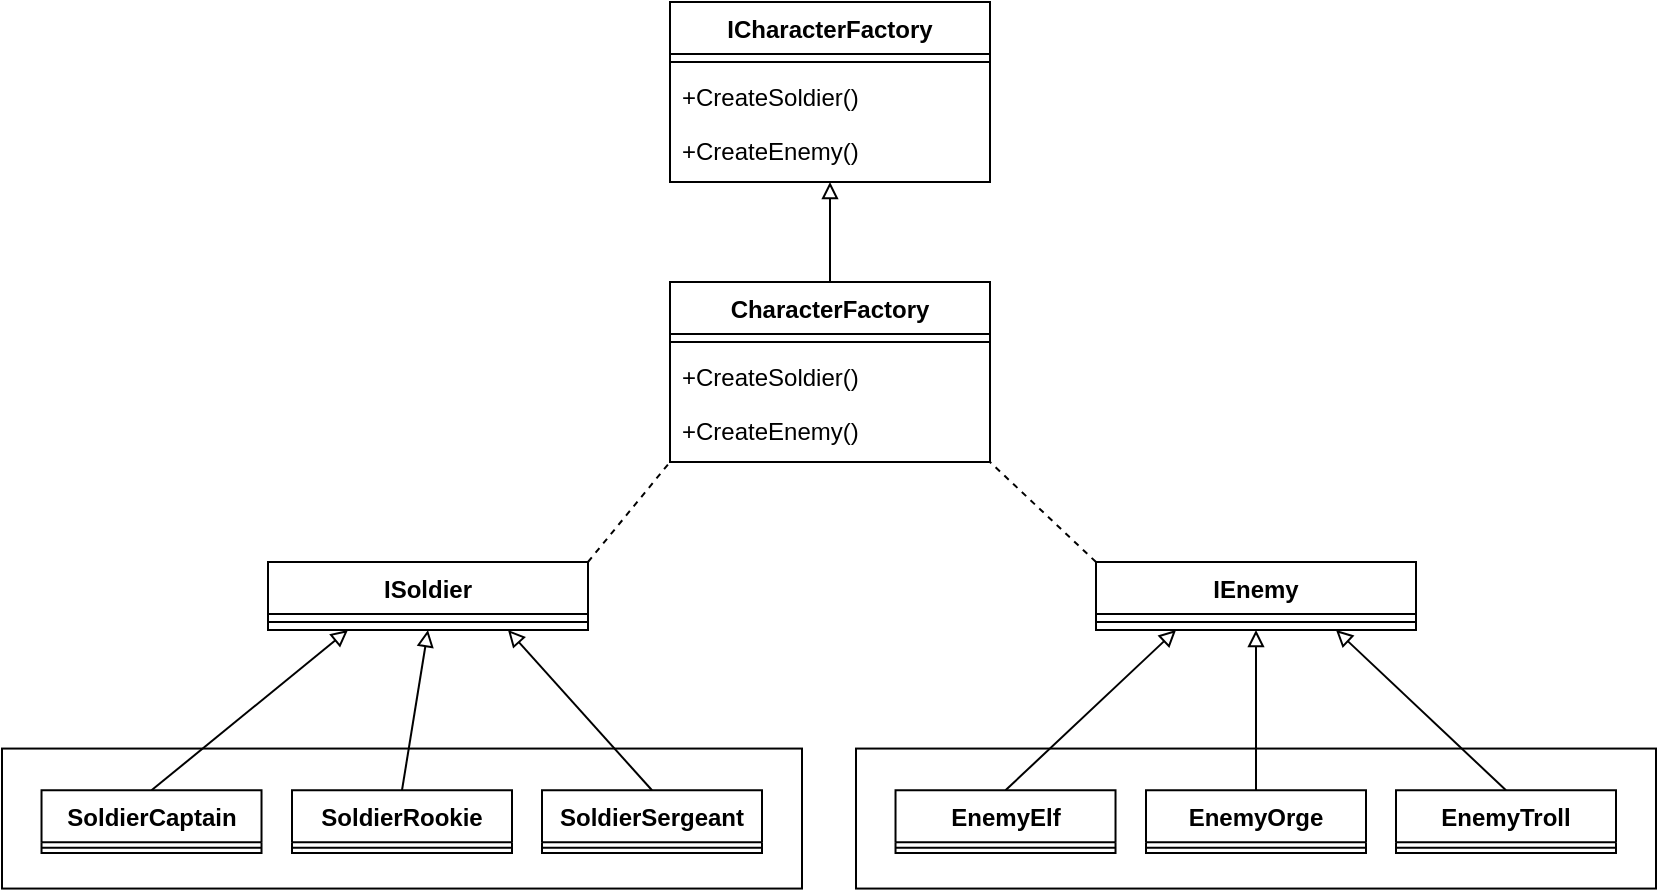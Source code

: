 <mxfile version="22.1.11" type="device">
  <diagram name="第 1 页" id="07GWHyNbt49bi2NPbN8q">
    <mxGraphModel dx="1418" dy="828" grid="1" gridSize="10" guides="1" tooltips="1" connect="1" arrows="1" fold="1" page="1" pageScale="1" pageWidth="827" pageHeight="1169" math="0" shadow="0">
      <root>
        <mxCell id="0" />
        <mxCell id="1" parent="0" />
        <mxCell id="kh7cDkiKzAfqZaIAuk_8-130" value="" style="rounded=0;whiteSpace=wrap;html=1;container=1;" parent="1" vertex="1">
          <mxGeometry y="413.28" width="400" height="70" as="geometry" />
        </mxCell>
        <mxCell id="kh7cDkiKzAfqZaIAuk_8-139" value="SoldierCaptain" style="swimlane;fontStyle=1;align=center;verticalAlign=top;childLayout=stackLayout;horizontal=1;startSize=26;horizontalStack=0;resizeParent=1;resizeParentMax=0;resizeLast=0;collapsible=1;marginBottom=0;whiteSpace=wrap;html=1;" parent="kh7cDkiKzAfqZaIAuk_8-130" vertex="1">
          <mxGeometry x="19.76" y="20.86" width="110" height="31.385" as="geometry" />
        </mxCell>
        <mxCell id="kh7cDkiKzAfqZaIAuk_8-141" value="" style="line;strokeWidth=1;fillColor=none;align=left;verticalAlign=middle;spacingTop=-1;spacingLeft=3;spacingRight=3;rotatable=0;labelPosition=right;points=[];portConstraint=eastwest;strokeColor=inherit;" parent="kh7cDkiKzAfqZaIAuk_8-139" vertex="1">
          <mxGeometry y="26" width="110" height="5.385" as="geometry" />
        </mxCell>
        <mxCell id="kh7cDkiKzAfqZaIAuk_8-151" value="SoldierRookie" style="swimlane;fontStyle=1;align=center;verticalAlign=top;childLayout=stackLayout;horizontal=1;startSize=26;horizontalStack=0;resizeParent=1;resizeParentMax=0;resizeLast=0;collapsible=1;marginBottom=0;whiteSpace=wrap;html=1;" parent="kh7cDkiKzAfqZaIAuk_8-130" vertex="1">
          <mxGeometry x="145" y="20.86" width="110" height="31.385" as="geometry" />
        </mxCell>
        <mxCell id="kh7cDkiKzAfqZaIAuk_8-152" value="" style="line;strokeWidth=1;fillColor=none;align=left;verticalAlign=middle;spacingTop=-1;spacingLeft=3;spacingRight=3;rotatable=0;labelPosition=right;points=[];portConstraint=eastwest;strokeColor=inherit;" parent="kh7cDkiKzAfqZaIAuk_8-151" vertex="1">
          <mxGeometry y="26" width="110" height="5.385" as="geometry" />
        </mxCell>
        <mxCell id="kh7cDkiKzAfqZaIAuk_8-153" value="SoldierSergeant" style="swimlane;fontStyle=1;align=center;verticalAlign=top;childLayout=stackLayout;horizontal=1;startSize=26;horizontalStack=0;resizeParent=1;resizeParentMax=0;resizeLast=0;collapsible=1;marginBottom=0;whiteSpace=wrap;html=1;" parent="kh7cDkiKzAfqZaIAuk_8-130" vertex="1">
          <mxGeometry x="270" y="20.86" width="110" height="31.385" as="geometry" />
        </mxCell>
        <mxCell id="kh7cDkiKzAfqZaIAuk_8-154" value="" style="line;strokeWidth=1;fillColor=none;align=left;verticalAlign=middle;spacingTop=-1;spacingLeft=3;spacingRight=3;rotatable=0;labelPosition=right;points=[];portConstraint=eastwest;strokeColor=inherit;" parent="kh7cDkiKzAfqZaIAuk_8-153" vertex="1">
          <mxGeometry y="26" width="110" height="5.385" as="geometry" />
        </mxCell>
        <mxCell id="kh7cDkiKzAfqZaIAuk_8-1" value="ICharacterFactory" style="swimlane;fontStyle=1;align=center;verticalAlign=top;childLayout=stackLayout;horizontal=1;startSize=26;horizontalStack=0;resizeParent=1;resizeParentMax=0;resizeLast=0;collapsible=1;marginBottom=0;whiteSpace=wrap;html=1;" parent="1" vertex="1">
          <mxGeometry x="334" y="40" width="160" height="90" as="geometry" />
        </mxCell>
        <mxCell id="kh7cDkiKzAfqZaIAuk_8-3" value="" style="line;strokeWidth=1;fillColor=none;align=left;verticalAlign=middle;spacingTop=-1;spacingLeft=3;spacingRight=3;rotatable=0;labelPosition=right;points=[];portConstraint=eastwest;strokeColor=inherit;" parent="kh7cDkiKzAfqZaIAuk_8-1" vertex="1">
          <mxGeometry y="26" width="160" height="8" as="geometry" />
        </mxCell>
        <mxCell id="kh7cDkiKzAfqZaIAuk_8-4" value="+CreateSoldier()" style="text;strokeColor=none;fillColor=none;align=left;verticalAlign=top;spacingLeft=4;spacingRight=4;overflow=hidden;rotatable=0;points=[[0,0.5],[1,0.5]];portConstraint=eastwest;whiteSpace=wrap;html=1;" parent="kh7cDkiKzAfqZaIAuk_8-1" vertex="1">
          <mxGeometry y="34" width="160" height="26" as="geometry" />
        </mxCell>
        <mxCell id="kh7cDkiKzAfqZaIAuk_8-5" value="+CreateEnemy()" style="text;html=1;strokeColor=none;fillColor=none;align=left;verticalAlign=middle;whiteSpace=wrap;rounded=0;spacingLeft=4;spacingRight=4;" parent="kh7cDkiKzAfqZaIAuk_8-1" vertex="1">
          <mxGeometry y="60" width="160" height="30" as="geometry" />
        </mxCell>
        <mxCell id="kh7cDkiKzAfqZaIAuk_8-176" style="edgeStyle=none;rounded=0;orthogonalLoop=1;jettySize=auto;html=1;exitX=0.5;exitY=0;exitDx=0;exitDy=0;entryX=0.5;entryY=1;entryDx=0;entryDy=0;endArrow=block;endFill=0;" parent="1" source="kh7cDkiKzAfqZaIAuk_8-11" target="kh7cDkiKzAfqZaIAuk_8-5" edge="1">
          <mxGeometry relative="1" as="geometry" />
        </mxCell>
        <mxCell id="kh7cDkiKzAfqZaIAuk_8-11" value="CharacterFactory" style="swimlane;fontStyle=1;align=center;verticalAlign=top;childLayout=stackLayout;horizontal=1;startSize=26;horizontalStack=0;resizeParent=1;resizeParentMax=0;resizeLast=0;collapsible=1;marginBottom=0;whiteSpace=wrap;html=1;" parent="1" vertex="1">
          <mxGeometry x="334" y="180" width="160" height="90" as="geometry" />
        </mxCell>
        <mxCell id="kh7cDkiKzAfqZaIAuk_8-12" value="" style="line;strokeWidth=1;fillColor=none;align=left;verticalAlign=middle;spacingTop=-1;spacingLeft=3;spacingRight=3;rotatable=0;labelPosition=right;points=[];portConstraint=eastwest;strokeColor=inherit;" parent="kh7cDkiKzAfqZaIAuk_8-11" vertex="1">
          <mxGeometry y="26" width="160" height="8" as="geometry" />
        </mxCell>
        <mxCell id="kh7cDkiKzAfqZaIAuk_8-13" value="+CreateSoldier()" style="text;strokeColor=none;fillColor=none;align=left;verticalAlign=top;spacingLeft=4;spacingRight=4;overflow=hidden;rotatable=0;points=[[0,0.5],[1,0.5]];portConstraint=eastwest;whiteSpace=wrap;html=1;" parent="kh7cDkiKzAfqZaIAuk_8-11" vertex="1">
          <mxGeometry y="34" width="160" height="26" as="geometry" />
        </mxCell>
        <mxCell id="kh7cDkiKzAfqZaIAuk_8-14" value="+CreateEnemy()" style="text;html=1;strokeColor=none;fillColor=none;align=left;verticalAlign=middle;whiteSpace=wrap;rounded=0;spacingLeft=4;spacingRight=4;" parent="kh7cDkiKzAfqZaIAuk_8-11" vertex="1">
          <mxGeometry y="60" width="160" height="30" as="geometry" />
        </mxCell>
        <mxCell id="kh7cDkiKzAfqZaIAuk_8-162" style="edgeStyle=none;rounded=0;orthogonalLoop=1;jettySize=auto;html=1;exitX=1;exitY=0;exitDx=0;exitDy=0;entryX=0;entryY=1;entryDx=0;entryDy=0;endArrow=none;endFill=0;dashed=1;" parent="1" source="kh7cDkiKzAfqZaIAuk_8-15" target="kh7cDkiKzAfqZaIAuk_8-14" edge="1">
          <mxGeometry relative="1" as="geometry" />
        </mxCell>
        <mxCell id="kh7cDkiKzAfqZaIAuk_8-15" value="ISoldier" style="swimlane;fontStyle=1;align=center;verticalAlign=top;childLayout=stackLayout;horizontal=1;startSize=26;horizontalStack=0;resizeParent=1;resizeParentMax=0;resizeLast=0;collapsible=1;marginBottom=0;whiteSpace=wrap;html=1;" parent="1" vertex="1">
          <mxGeometry x="133" y="320" width="160" height="34" as="geometry" />
        </mxCell>
        <mxCell id="kh7cDkiKzAfqZaIAuk_8-17" value="" style="line;strokeWidth=1;fillColor=none;align=left;verticalAlign=middle;spacingTop=-1;spacingLeft=3;spacingRight=3;rotatable=0;labelPosition=right;points=[];portConstraint=eastwest;strokeColor=inherit;" parent="kh7cDkiKzAfqZaIAuk_8-15" vertex="1">
          <mxGeometry y="26" width="160" height="8" as="geometry" />
        </mxCell>
        <mxCell id="kh7cDkiKzAfqZaIAuk_8-159" style="edgeStyle=none;rounded=0;orthogonalLoop=1;jettySize=auto;html=1;exitX=0.5;exitY=0;exitDx=0;exitDy=0;entryX=0.5;entryY=1;entryDx=0;entryDy=0;endArrow=block;endFill=0;" parent="1" source="kh7cDkiKzAfqZaIAuk_8-151" target="kh7cDkiKzAfqZaIAuk_8-15" edge="1">
          <mxGeometry relative="1" as="geometry" />
        </mxCell>
        <mxCell id="kh7cDkiKzAfqZaIAuk_8-160" style="edgeStyle=none;rounded=0;orthogonalLoop=1;jettySize=auto;html=1;exitX=0.5;exitY=0;exitDx=0;exitDy=0;entryX=0.75;entryY=1;entryDx=0;entryDy=0;endArrow=block;endFill=0;" parent="1" source="kh7cDkiKzAfqZaIAuk_8-153" target="kh7cDkiKzAfqZaIAuk_8-15" edge="1">
          <mxGeometry relative="1" as="geometry" />
        </mxCell>
        <mxCell id="kh7cDkiKzAfqZaIAuk_8-161" style="edgeStyle=none;rounded=0;orthogonalLoop=1;jettySize=auto;html=1;exitX=0.5;exitY=0;exitDx=0;exitDy=0;entryX=0.25;entryY=1;entryDx=0;entryDy=0;endArrow=block;endFill=0;" parent="1" source="kh7cDkiKzAfqZaIAuk_8-139" target="kh7cDkiKzAfqZaIAuk_8-15" edge="1">
          <mxGeometry relative="1" as="geometry" />
        </mxCell>
        <mxCell id="kh7cDkiKzAfqZaIAuk_8-163" value="" style="rounded=0;whiteSpace=wrap;html=1;container=1;" parent="1" vertex="1">
          <mxGeometry x="427" y="413.28" width="400" height="70" as="geometry" />
        </mxCell>
        <mxCell id="kh7cDkiKzAfqZaIAuk_8-164" value="EnemyElf" style="swimlane;fontStyle=1;align=center;verticalAlign=top;childLayout=stackLayout;horizontal=1;startSize=26;horizontalStack=0;resizeParent=1;resizeParentMax=0;resizeLast=0;collapsible=1;marginBottom=0;whiteSpace=wrap;html=1;" parent="kh7cDkiKzAfqZaIAuk_8-163" vertex="1">
          <mxGeometry x="19.76" y="20.86" width="110" height="31.385" as="geometry" />
        </mxCell>
        <mxCell id="kh7cDkiKzAfqZaIAuk_8-165" value="" style="line;strokeWidth=1;fillColor=none;align=left;verticalAlign=middle;spacingTop=-1;spacingLeft=3;spacingRight=3;rotatable=0;labelPosition=right;points=[];portConstraint=eastwest;strokeColor=inherit;" parent="kh7cDkiKzAfqZaIAuk_8-164" vertex="1">
          <mxGeometry y="26" width="110" height="5.385" as="geometry" />
        </mxCell>
        <mxCell id="kh7cDkiKzAfqZaIAuk_8-166" value="EnemyOrge" style="swimlane;fontStyle=1;align=center;verticalAlign=top;childLayout=stackLayout;horizontal=1;startSize=26;horizontalStack=0;resizeParent=1;resizeParentMax=0;resizeLast=0;collapsible=1;marginBottom=0;whiteSpace=wrap;html=1;" parent="kh7cDkiKzAfqZaIAuk_8-163" vertex="1">
          <mxGeometry x="145" y="20.86" width="110" height="31.385" as="geometry" />
        </mxCell>
        <mxCell id="kh7cDkiKzAfqZaIAuk_8-167" value="" style="line;strokeWidth=1;fillColor=none;align=left;verticalAlign=middle;spacingTop=-1;spacingLeft=3;spacingRight=3;rotatable=0;labelPosition=right;points=[];portConstraint=eastwest;strokeColor=inherit;" parent="kh7cDkiKzAfqZaIAuk_8-166" vertex="1">
          <mxGeometry y="26" width="110" height="5.385" as="geometry" />
        </mxCell>
        <mxCell id="kh7cDkiKzAfqZaIAuk_8-168" value="EnemyTroll" style="swimlane;fontStyle=1;align=center;verticalAlign=top;childLayout=stackLayout;horizontal=1;startSize=26;horizontalStack=0;resizeParent=1;resizeParentMax=0;resizeLast=0;collapsible=1;marginBottom=0;whiteSpace=wrap;html=1;" parent="kh7cDkiKzAfqZaIAuk_8-163" vertex="1">
          <mxGeometry x="270" y="20.86" width="110" height="31.385" as="geometry" />
        </mxCell>
        <mxCell id="kh7cDkiKzAfqZaIAuk_8-169" value="" style="line;strokeWidth=1;fillColor=none;align=left;verticalAlign=middle;spacingTop=-1;spacingLeft=3;spacingRight=3;rotatable=0;labelPosition=right;points=[];portConstraint=eastwest;strokeColor=inherit;" parent="kh7cDkiKzAfqZaIAuk_8-168" vertex="1">
          <mxGeometry y="26" width="110" height="5.385" as="geometry" />
        </mxCell>
        <mxCell id="kh7cDkiKzAfqZaIAuk_8-175" style="edgeStyle=none;rounded=0;orthogonalLoop=1;jettySize=auto;html=1;exitX=0;exitY=0;exitDx=0;exitDy=0;entryX=1;entryY=1;entryDx=0;entryDy=0;dashed=1;endArrow=none;endFill=0;" parent="1" source="kh7cDkiKzAfqZaIAuk_8-170" target="kh7cDkiKzAfqZaIAuk_8-14" edge="1">
          <mxGeometry relative="1" as="geometry" />
        </mxCell>
        <mxCell id="kh7cDkiKzAfqZaIAuk_8-170" value="IEnemy" style="swimlane;fontStyle=1;align=center;verticalAlign=top;childLayout=stackLayout;horizontal=1;startSize=26;horizontalStack=0;resizeParent=1;resizeParentMax=0;resizeLast=0;collapsible=1;marginBottom=0;whiteSpace=wrap;html=1;" parent="1" vertex="1">
          <mxGeometry x="547" y="320" width="160" height="34" as="geometry" />
        </mxCell>
        <mxCell id="kh7cDkiKzAfqZaIAuk_8-171" value="" style="line;strokeWidth=1;fillColor=none;align=left;verticalAlign=middle;spacingTop=-1;spacingLeft=3;spacingRight=3;rotatable=0;labelPosition=right;points=[];portConstraint=eastwest;strokeColor=inherit;" parent="kh7cDkiKzAfqZaIAuk_8-170" vertex="1">
          <mxGeometry y="26" width="160" height="8" as="geometry" />
        </mxCell>
        <mxCell id="kh7cDkiKzAfqZaIAuk_8-172" style="edgeStyle=none;rounded=0;orthogonalLoop=1;jettySize=auto;html=1;exitX=0.5;exitY=0;exitDx=0;exitDy=0;entryX=0.5;entryY=1;entryDx=0;entryDy=0;endArrow=block;endFill=0;" parent="1" source="kh7cDkiKzAfqZaIAuk_8-166" target="kh7cDkiKzAfqZaIAuk_8-170" edge="1">
          <mxGeometry relative="1" as="geometry" />
        </mxCell>
        <mxCell id="kh7cDkiKzAfqZaIAuk_8-173" style="edgeStyle=none;rounded=0;orthogonalLoop=1;jettySize=auto;html=1;exitX=0.5;exitY=0;exitDx=0;exitDy=0;entryX=0.75;entryY=1;entryDx=0;entryDy=0;endArrow=block;endFill=0;" parent="1" source="kh7cDkiKzAfqZaIAuk_8-168" target="kh7cDkiKzAfqZaIAuk_8-170" edge="1">
          <mxGeometry relative="1" as="geometry" />
        </mxCell>
        <mxCell id="kh7cDkiKzAfqZaIAuk_8-174" style="edgeStyle=none;rounded=0;orthogonalLoop=1;jettySize=auto;html=1;exitX=0.5;exitY=0;exitDx=0;exitDy=0;entryX=0.25;entryY=1;entryDx=0;entryDy=0;endArrow=block;endFill=0;" parent="1" source="kh7cDkiKzAfqZaIAuk_8-164" target="kh7cDkiKzAfqZaIAuk_8-170" edge="1">
          <mxGeometry relative="1" as="geometry" />
        </mxCell>
      </root>
    </mxGraphModel>
  </diagram>
</mxfile>
